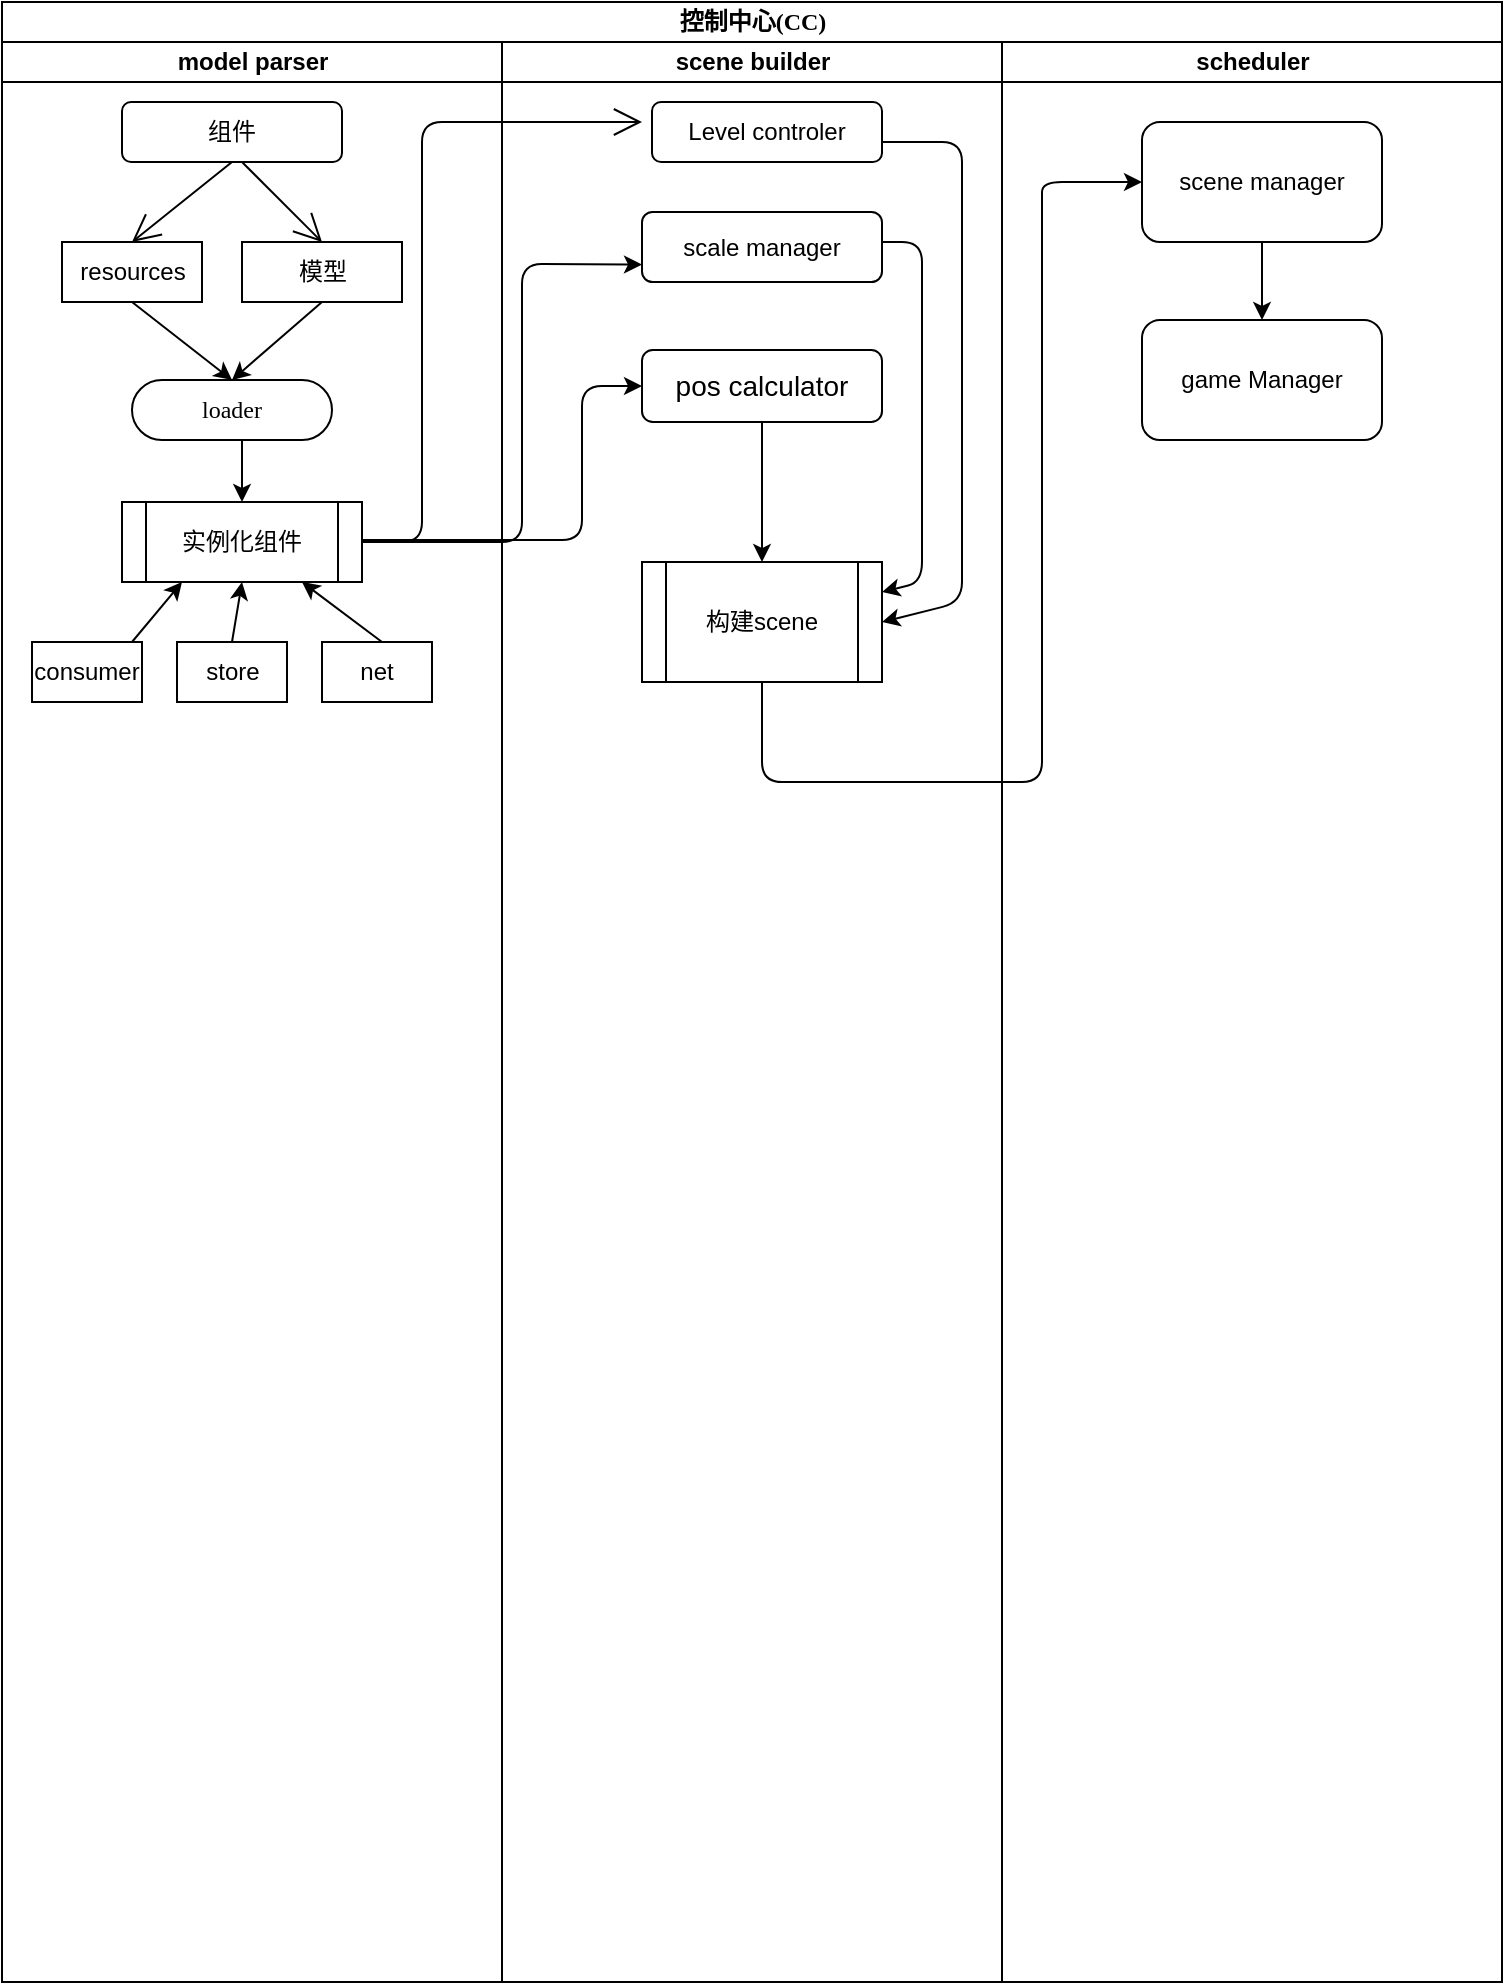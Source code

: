 <mxfile version="13.6.2" type="github">
  <diagram name="Page-1" id="0783ab3e-0a74-02c8-0abd-f7b4e66b4bec">
    <mxGraphModel dx="946" dy="539" grid="1" gridSize="10" guides="1" tooltips="1" connect="1" arrows="1" fold="1" page="1" pageScale="1" pageWidth="850" pageHeight="1100" background="#ffffff" math="0" shadow="0">
      <root>
        <mxCell id="0" />
        <mxCell id="1" parent="0" />
        <mxCell id="1c1d494c118603dd-1" value="控制中心(CC)" style="swimlane;html=1;childLayout=stackLayout;startSize=20;rounded=0;shadow=0;comic=0;labelBackgroundColor=none;strokeWidth=1;fontFamily=Verdana;fontSize=12;align=center;" parent="1" vertex="1">
          <mxGeometry x="40" y="20" width="750" height="990" as="geometry" />
        </mxCell>
        <mxCell id="1c1d494c118603dd-2" value="model parser" style="swimlane;html=1;startSize=20;" parent="1c1d494c118603dd-1" vertex="1">
          <mxGeometry y="20" width="250" height="970" as="geometry" />
        </mxCell>
        <mxCell id="KZEL9wzrh1ICA_aKpmvt-15" value="" style="endArrow=classic;html=1;entryX=0.5;entryY=0;entryDx=0;entryDy=0;" edge="1" parent="1c1d494c118603dd-2" target="KZEL9wzrh1ICA_aKpmvt-13">
          <mxGeometry width="50" height="50" relative="1" as="geometry">
            <mxPoint x="65" y="130" as="sourcePoint" />
            <mxPoint x="115" y="80" as="targetPoint" />
          </mxGeometry>
        </mxCell>
        <mxCell id="KZEL9wzrh1ICA_aKpmvt-20" value="consumer" style="rounded=0;whiteSpace=wrap;html=1;" vertex="1" parent="1c1d494c118603dd-2">
          <mxGeometry x="15" y="300" width="55" height="30" as="geometry" />
        </mxCell>
        <mxCell id="KZEL9wzrh1ICA_aKpmvt-21" value="" style="endArrow=classic;html=1;entryX=0.25;entryY=1;entryDx=0;entryDy=0;" edge="1" parent="1c1d494c118603dd-2" target="KZEL9wzrh1ICA_aKpmvt-17">
          <mxGeometry width="50" height="50" relative="1" as="geometry">
            <mxPoint x="65" y="300" as="sourcePoint" />
            <mxPoint x="115" y="250" as="targetPoint" />
          </mxGeometry>
        </mxCell>
        <mxCell id="KZEL9wzrh1ICA_aKpmvt-13" value="loader" style="rounded=1;whiteSpace=wrap;html=1;shadow=0;comic=0;labelBackgroundColor=none;strokeWidth=1;fontFamily=Verdana;fontSize=12;align=center;arcSize=50;" vertex="1" parent="1c1d494c118603dd-2">
          <mxGeometry x="65" y="169" width="100" height="30" as="geometry" />
        </mxCell>
        <mxCell id="KZEL9wzrh1ICA_aKpmvt-7" value="组件" style="rounded=1;whiteSpace=wrap;html=1;" vertex="1" parent="1c1d494c118603dd-2">
          <mxGeometry x="60" y="30" width="110" height="30" as="geometry" />
        </mxCell>
        <mxCell id="KZEL9wzrh1ICA_aKpmvt-8" value="resources" style="html=1;" vertex="1" parent="1c1d494c118603dd-2">
          <mxGeometry x="30" y="100" width="70" height="30" as="geometry" />
        </mxCell>
        <mxCell id="KZEL9wzrh1ICA_aKpmvt-11" value="" style="endArrow=open;endFill=1;endSize=12;html=1;entryX=0.5;entryY=0;entryDx=0;entryDy=0;exitX=0.5;exitY=1;exitDx=0;exitDy=0;" edge="1" parent="1c1d494c118603dd-2" source="KZEL9wzrh1ICA_aKpmvt-7" target="KZEL9wzrh1ICA_aKpmvt-8">
          <mxGeometry width="160" relative="1" as="geometry">
            <mxPoint x="100" y="60" as="sourcePoint" />
            <mxPoint x="260" y="60" as="targetPoint" />
          </mxGeometry>
        </mxCell>
        <mxCell id="KZEL9wzrh1ICA_aKpmvt-17" value="实例化组件" style="shape=process;whiteSpace=wrap;html=1;backgroundOutline=1;" vertex="1" parent="1c1d494c118603dd-2">
          <mxGeometry x="60" y="230" width="120" height="40" as="geometry" />
        </mxCell>
        <mxCell id="KZEL9wzrh1ICA_aKpmvt-19" value="" style="endArrow=classic;html=1;entryX=0.5;entryY=0;entryDx=0;entryDy=0;" edge="1" parent="1c1d494c118603dd-2" target="KZEL9wzrh1ICA_aKpmvt-17">
          <mxGeometry width="50" height="50" relative="1" as="geometry">
            <mxPoint x="120" y="199" as="sourcePoint" />
            <mxPoint x="170" y="149" as="targetPoint" />
          </mxGeometry>
        </mxCell>
        <mxCell id="KZEL9wzrh1ICA_aKpmvt-23" value="store" style="rounded=0;whiteSpace=wrap;html=1;" vertex="1" parent="1c1d494c118603dd-2">
          <mxGeometry x="87.5" y="300" width="55" height="30" as="geometry" />
        </mxCell>
        <mxCell id="KZEL9wzrh1ICA_aKpmvt-25" value="" style="endArrow=classic;html=1;entryX=0.5;entryY=1;entryDx=0;entryDy=0;" edge="1" parent="1c1d494c118603dd-2" target="KZEL9wzrh1ICA_aKpmvt-17">
          <mxGeometry width="50" height="50" relative="1" as="geometry">
            <mxPoint x="115" y="300" as="sourcePoint" />
            <mxPoint x="165" y="250" as="targetPoint" />
          </mxGeometry>
        </mxCell>
        <mxCell id="KZEL9wzrh1ICA_aKpmvt-9" value="模型" style="html=1;" vertex="1" parent="1c1d494c118603dd-2">
          <mxGeometry x="120" y="100" width="80" height="30" as="geometry" />
        </mxCell>
        <mxCell id="KZEL9wzrh1ICA_aKpmvt-12" value="" style="endArrow=open;endFill=1;endSize=12;html=1;entryX=0.5;entryY=0;entryDx=0;entryDy=0;" edge="1" parent="1c1d494c118603dd-2" target="KZEL9wzrh1ICA_aKpmvt-9">
          <mxGeometry width="160" relative="1" as="geometry">
            <mxPoint x="120" y="60" as="sourcePoint" />
            <mxPoint x="280" y="60" as="targetPoint" />
          </mxGeometry>
        </mxCell>
        <mxCell id="KZEL9wzrh1ICA_aKpmvt-16" value="" style="endArrow=classic;html=1;entryX=0.5;entryY=0;entryDx=0;entryDy=0;" edge="1" parent="1c1d494c118603dd-2" target="KZEL9wzrh1ICA_aKpmvt-13">
          <mxGeometry width="50" height="50" relative="1" as="geometry">
            <mxPoint x="160" y="130" as="sourcePoint" />
            <mxPoint x="210" y="80" as="targetPoint" />
          </mxGeometry>
        </mxCell>
        <mxCell id="KZEL9wzrh1ICA_aKpmvt-24" value="net" style="rounded=0;whiteSpace=wrap;html=1;" vertex="1" parent="1c1d494c118603dd-2">
          <mxGeometry x="160" y="300" width="55" height="30" as="geometry" />
        </mxCell>
        <mxCell id="KZEL9wzrh1ICA_aKpmvt-26" value="" style="endArrow=classic;html=1;entryX=0.75;entryY=1;entryDx=0;entryDy=0;" edge="1" parent="1c1d494c118603dd-2" target="KZEL9wzrh1ICA_aKpmvt-17">
          <mxGeometry width="50" height="50" relative="1" as="geometry">
            <mxPoint x="190" y="300" as="sourcePoint" />
            <mxPoint x="240" y="250" as="targetPoint" />
          </mxGeometry>
        </mxCell>
        <mxCell id="KZEL9wzrh1ICA_aKpmvt-28" value="" style="endArrow=open;endFill=1;endSize=12;html=1;" edge="1" parent="1c1d494c118603dd-2">
          <mxGeometry width="160" relative="1" as="geometry">
            <mxPoint x="180" y="249.5" as="sourcePoint" />
            <mxPoint x="320" y="40" as="targetPoint" />
            <Array as="points">
              <mxPoint x="210" y="250" />
              <mxPoint x="210" y="40" />
            </Array>
          </mxGeometry>
        </mxCell>
        <mxCell id="KZEL9wzrh1ICA_aKpmvt-33" value="" style="endArrow=classic;html=1;entryX=0;entryY=0.75;entryDx=0;entryDy=0;" edge="1" parent="1c1d494c118603dd-2" target="KZEL9wzrh1ICA_aKpmvt-29">
          <mxGeometry width="50" height="50" relative="1" as="geometry">
            <mxPoint x="180" y="250" as="sourcePoint" />
            <mxPoint x="230" y="200" as="targetPoint" />
            <Array as="points">
              <mxPoint x="260" y="250" />
              <mxPoint x="260" y="111" />
            </Array>
          </mxGeometry>
        </mxCell>
        <mxCell id="KZEL9wzrh1ICA_aKpmvt-35" value="" style="endArrow=classic;html=1;entryX=0;entryY=0.5;entryDx=0;entryDy=0;" edge="1" parent="1c1d494c118603dd-2" target="KZEL9wzrh1ICA_aKpmvt-30">
          <mxGeometry width="50" height="50" relative="1" as="geometry">
            <mxPoint x="180" y="249" as="sourcePoint" />
            <mxPoint x="230" y="199" as="targetPoint" />
            <Array as="points">
              <mxPoint x="290" y="249" />
              <mxPoint x="290" y="172" />
            </Array>
          </mxGeometry>
        </mxCell>
        <mxCell id="1c1d494c118603dd-3" value="scene builder" style="swimlane;html=1;startSize=20;" parent="1c1d494c118603dd-1" vertex="1">
          <mxGeometry x="250" y="20" width="250" height="970" as="geometry" />
        </mxCell>
        <mxCell id="KZEL9wzrh1ICA_aKpmvt-27" value="Level controler" style="rounded=1;whiteSpace=wrap;html=1;" vertex="1" parent="1c1d494c118603dd-3">
          <mxGeometry x="75" y="30" width="115" height="30" as="geometry" />
        </mxCell>
        <mxCell id="KZEL9wzrh1ICA_aKpmvt-29" value="scale manager" style="rounded=1;whiteSpace=wrap;html=1;" vertex="1" parent="1c1d494c118603dd-3">
          <mxGeometry x="70" y="85" width="120" height="35" as="geometry" />
        </mxCell>
        <mxCell id="KZEL9wzrh1ICA_aKpmvt-40" style="edgeStyle=orthogonalEdgeStyle;rounded=0;orthogonalLoop=1;jettySize=auto;html=1;exitX=0.5;exitY=1;exitDx=0;exitDy=0;" edge="1" parent="1c1d494c118603dd-3" source="KZEL9wzrh1ICA_aKpmvt-30" target="KZEL9wzrh1ICA_aKpmvt-36">
          <mxGeometry relative="1" as="geometry" />
        </mxCell>
        <mxCell id="KZEL9wzrh1ICA_aKpmvt-30" value="&lt;span style=&quot;color: rgb(0 , 0 , 0) ; font-family: &amp;#34;microsoft yahei&amp;#34; , &amp;#34;arial&amp;#34; , &amp;#34;helvetica&amp;#34; , sans-serif ; font-size: 14px ; font-style: normal ; font-weight: 400 ; letter-spacing: normal ; text-align: left ; text-indent: 0px ; text-transform: none ; word-spacing: 0px ; background-color: rgb(255 , 255 , 255) ; display: inline ; float: none&quot;&gt;pos calculator&lt;/span&gt;" style="rounded=1;whiteSpace=wrap;html=1;" vertex="1" parent="1c1d494c118603dd-3">
          <mxGeometry x="70" y="154" width="120" height="36" as="geometry" />
        </mxCell>
        <mxCell id="KZEL9wzrh1ICA_aKpmvt-36" value="构建scene" style="shape=process;whiteSpace=wrap;html=1;backgroundOutline=1;" vertex="1" parent="1c1d494c118603dd-3">
          <mxGeometry x="70" y="260" width="120" height="60" as="geometry" />
        </mxCell>
        <mxCell id="KZEL9wzrh1ICA_aKpmvt-37" value="" style="endArrow=classic;html=1;entryX=1;entryY=0.5;entryDx=0;entryDy=0;" edge="1" parent="1c1d494c118603dd-3" target="KZEL9wzrh1ICA_aKpmvt-36">
          <mxGeometry width="50" height="50" relative="1" as="geometry">
            <mxPoint x="190" y="50" as="sourcePoint" />
            <mxPoint x="240" as="targetPoint" />
            <Array as="points">
              <mxPoint x="230" y="50" />
              <mxPoint x="230" y="170" />
              <mxPoint x="230" y="280" />
            </Array>
          </mxGeometry>
        </mxCell>
        <mxCell id="KZEL9wzrh1ICA_aKpmvt-38" value="" style="endArrow=classic;html=1;entryX=1;entryY=0.25;entryDx=0;entryDy=0;" edge="1" parent="1c1d494c118603dd-3" target="KZEL9wzrh1ICA_aKpmvt-36">
          <mxGeometry width="50" height="50" relative="1" as="geometry">
            <mxPoint x="190" y="100" as="sourcePoint" />
            <mxPoint x="240" y="50" as="targetPoint" />
            <Array as="points">
              <mxPoint x="210" y="100" />
              <mxPoint x="210" y="180" />
              <mxPoint x="210" y="270" />
            </Array>
          </mxGeometry>
        </mxCell>
        <mxCell id="KZEL9wzrh1ICA_aKpmvt-43" value="" style="endArrow=classic;html=1;entryX=0;entryY=0.5;entryDx=0;entryDy=0;" edge="1" parent="1c1d494c118603dd-3" target="KZEL9wzrh1ICA_aKpmvt-41">
          <mxGeometry width="50" height="50" relative="1" as="geometry">
            <mxPoint x="130" y="320" as="sourcePoint" />
            <mxPoint x="180" y="270" as="targetPoint" />
            <Array as="points">
              <mxPoint x="130" y="370" />
              <mxPoint x="270" y="370" />
              <mxPoint x="270" y="90" />
              <mxPoint x="270" y="70" />
            </Array>
          </mxGeometry>
        </mxCell>
        <mxCell id="1c1d494c118603dd-4" value="scheduler" style="swimlane;html=1;startSize=20;" parent="1c1d494c118603dd-1" vertex="1">
          <mxGeometry x="500" y="20" width="250" height="970" as="geometry" />
        </mxCell>
        <mxCell id="KZEL9wzrh1ICA_aKpmvt-44" style="edgeStyle=orthogonalEdgeStyle;rounded=0;orthogonalLoop=1;jettySize=auto;html=1;exitX=0.5;exitY=1;exitDx=0;exitDy=0;entryX=0.5;entryY=0;entryDx=0;entryDy=0;" edge="1" parent="1c1d494c118603dd-4" source="KZEL9wzrh1ICA_aKpmvt-41" target="KZEL9wzrh1ICA_aKpmvt-42">
          <mxGeometry relative="1" as="geometry" />
        </mxCell>
        <mxCell id="KZEL9wzrh1ICA_aKpmvt-41" value="scene manager" style="rounded=1;whiteSpace=wrap;html=1;" vertex="1" parent="1c1d494c118603dd-4">
          <mxGeometry x="70" y="40" width="120" height="60" as="geometry" />
        </mxCell>
        <mxCell id="KZEL9wzrh1ICA_aKpmvt-42" value="game Manager" style="rounded=1;whiteSpace=wrap;html=1;" vertex="1" parent="1c1d494c118603dd-4">
          <mxGeometry x="70" y="139" width="120" height="60" as="geometry" />
        </mxCell>
      </root>
    </mxGraphModel>
  </diagram>
</mxfile>
